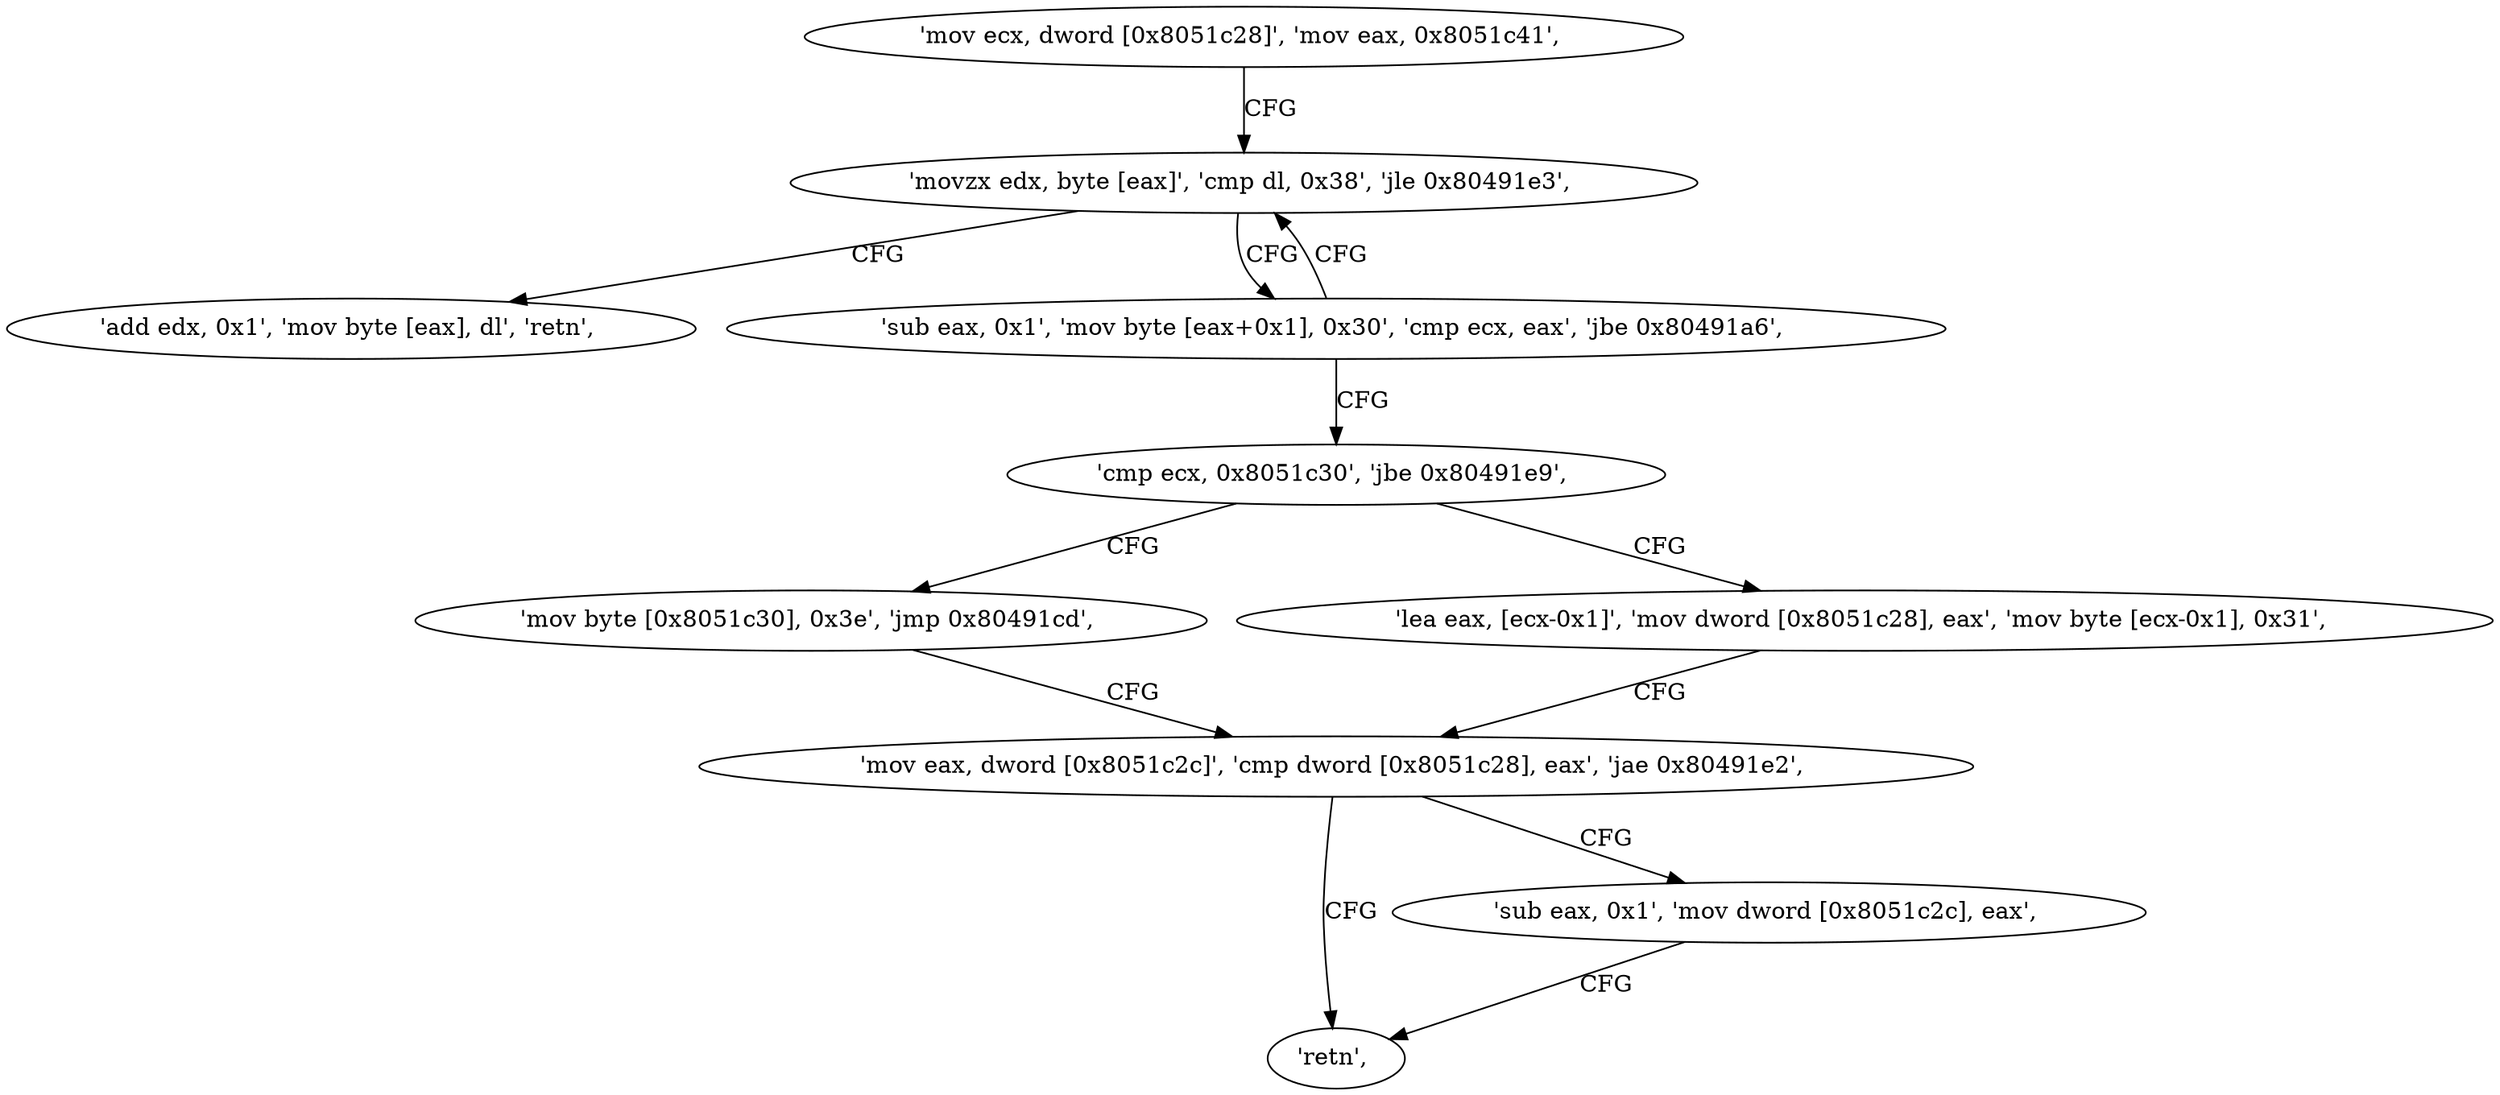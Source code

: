 digraph "func" {
"134517147" [label = "'mov ecx, dword [0x8051c28]', 'mov eax, 0x8051c41', " ]
"134517158" [label = "'movzx edx, byte [eax]', 'cmp dl, 0x38', 'jle 0x80491e3', " ]
"134517219" [label = "'add edx, 0x1', 'mov byte [eax], dl', 'retn', " ]
"134517166" [label = "'sub eax, 0x1', 'mov byte [eax+0x1], 0x30', 'cmp ecx, eax', 'jbe 0x80491a6', " ]
"134517177" [label = "'cmp ecx, 0x8051c30', 'jbe 0x80491e9', " ]
"134517225" [label = "'mov byte [0x8051c30], 0x3e', 'jmp 0x80491cd', " ]
"134517185" [label = "'lea eax, [ecx-0x1]', 'mov dword [0x8051c28], eax', 'mov byte [ecx-0x1], 0x31', " ]
"134517197" [label = "'mov eax, dword [0x8051c2c]', 'cmp dword [0x8051c28], eax', 'jae 0x80491e2', " ]
"134517218" [label = "'retn', " ]
"134517210" [label = "'sub eax, 0x1', 'mov dword [0x8051c2c], eax', " ]
"134517147" -> "134517158" [ label = "CFG" ]
"134517158" -> "134517219" [ label = "CFG" ]
"134517158" -> "134517166" [ label = "CFG" ]
"134517166" -> "134517158" [ label = "CFG" ]
"134517166" -> "134517177" [ label = "CFG" ]
"134517177" -> "134517225" [ label = "CFG" ]
"134517177" -> "134517185" [ label = "CFG" ]
"134517225" -> "134517197" [ label = "CFG" ]
"134517185" -> "134517197" [ label = "CFG" ]
"134517197" -> "134517218" [ label = "CFG" ]
"134517197" -> "134517210" [ label = "CFG" ]
"134517210" -> "134517218" [ label = "CFG" ]
}
